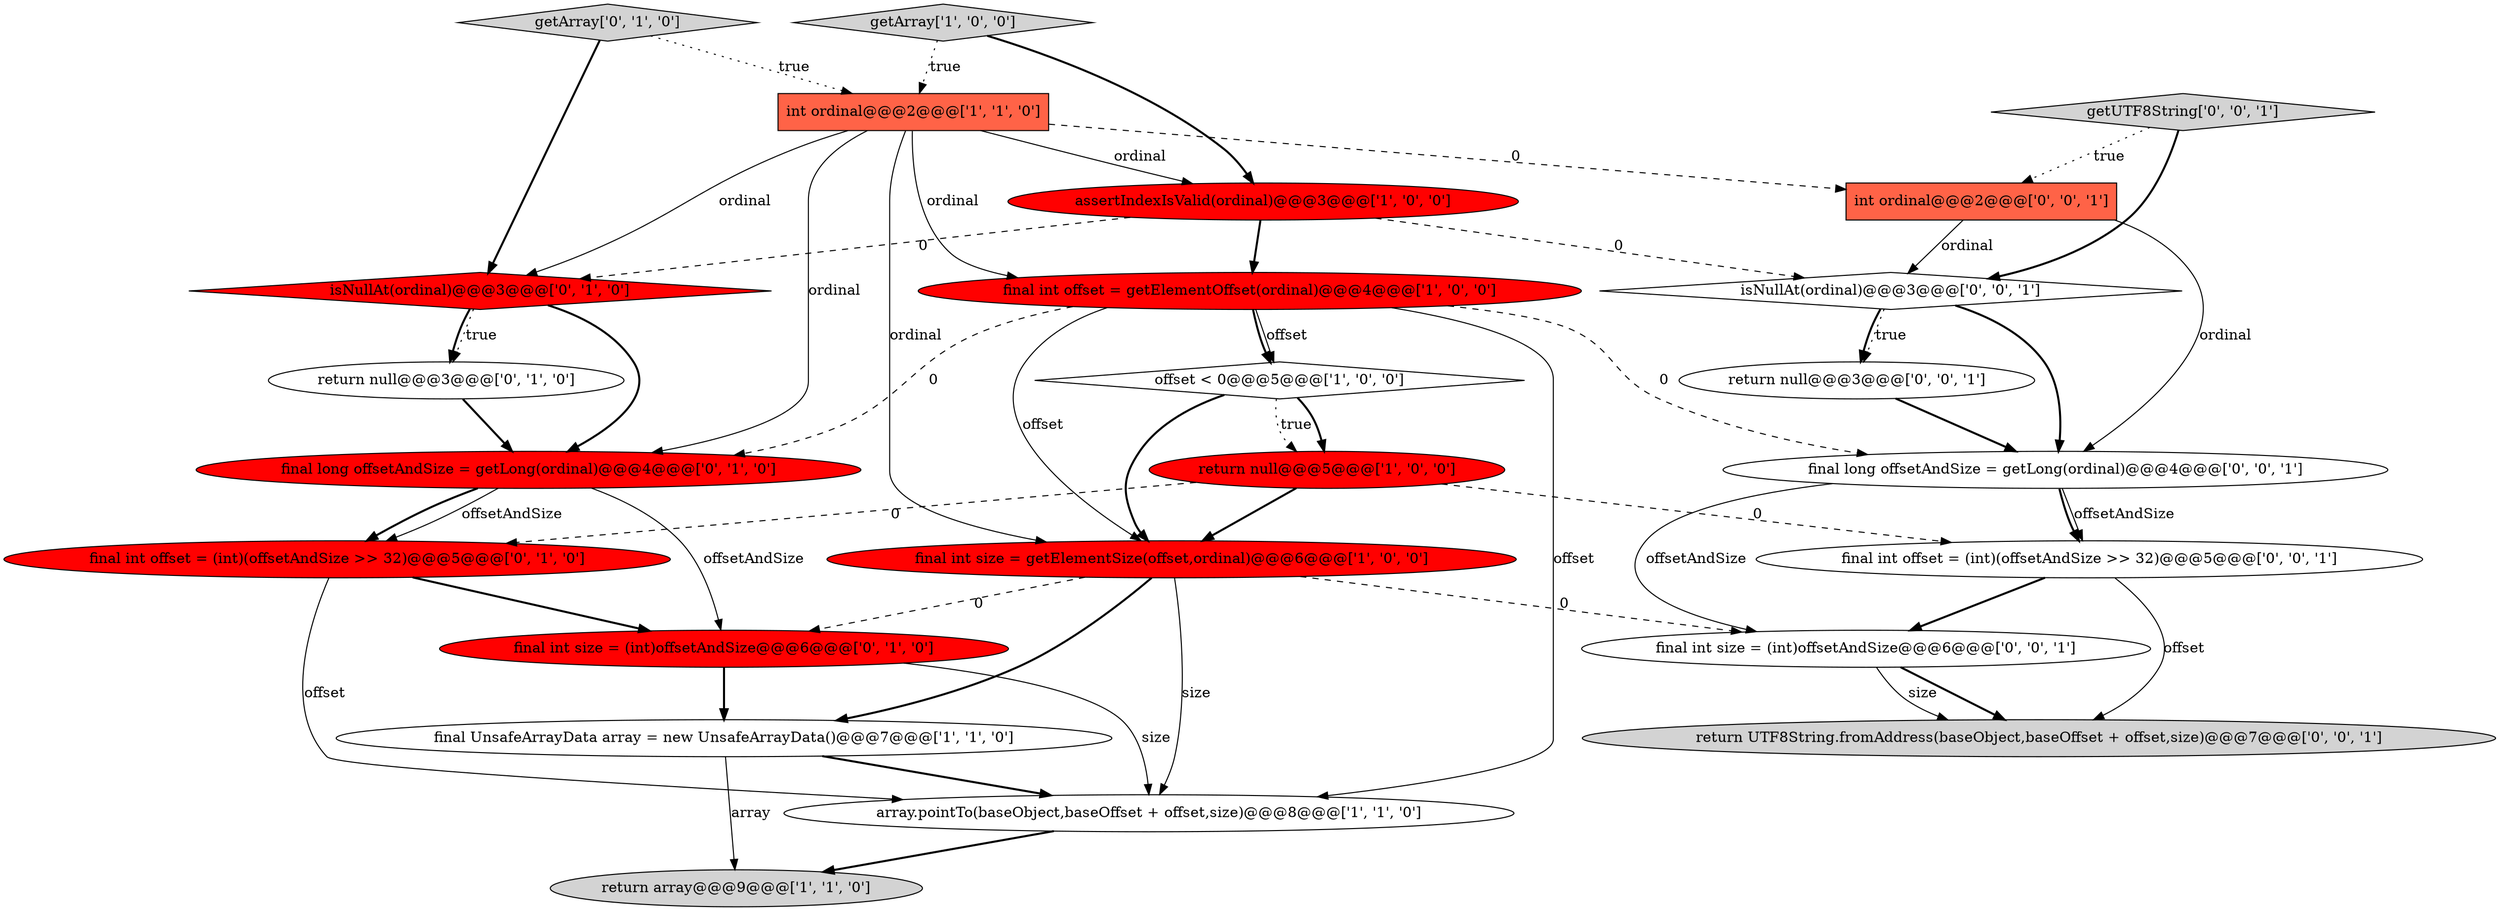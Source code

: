 digraph {
3 [style = filled, label = "assertIndexIsValid(ordinal)@@@3@@@['1', '0', '0']", fillcolor = red, shape = ellipse image = "AAA1AAABBB1BBB"];
6 [style = filled, label = "return null@@@5@@@['1', '0', '0']", fillcolor = red, shape = ellipse image = "AAA1AAABBB1BBB"];
16 [style = filled, label = "final int offset = (int)(offsetAndSize >> 32)@@@5@@@['0', '0', '1']", fillcolor = white, shape = ellipse image = "AAA0AAABBB3BBB"];
12 [style = filled, label = "isNullAt(ordinal)@@@3@@@['0', '1', '0']", fillcolor = red, shape = diamond image = "AAA1AAABBB2BBB"];
19 [style = filled, label = "return null@@@3@@@['0', '0', '1']", fillcolor = white, shape = ellipse image = "AAA0AAABBB3BBB"];
11 [style = filled, label = "getArray['0', '1', '0']", fillcolor = lightgray, shape = diamond image = "AAA0AAABBB2BBB"];
8 [style = filled, label = "array.pointTo(baseObject,baseOffset + offset,size)@@@8@@@['1', '1', '0']", fillcolor = white, shape = ellipse image = "AAA0AAABBB1BBB"];
7 [style = filled, label = "getArray['1', '0', '0']", fillcolor = lightgray, shape = diamond image = "AAA0AAABBB1BBB"];
1 [style = filled, label = "int ordinal@@@2@@@['1', '1', '0']", fillcolor = tomato, shape = box image = "AAA0AAABBB1BBB"];
10 [style = filled, label = "return null@@@3@@@['0', '1', '0']", fillcolor = white, shape = ellipse image = "AAA0AAABBB2BBB"];
23 [style = filled, label = "return UTF8String.fromAddress(baseObject,baseOffset + offset,size)@@@7@@@['0', '0', '1']", fillcolor = lightgray, shape = ellipse image = "AAA0AAABBB3BBB"];
15 [style = filled, label = "final int size = (int)offsetAndSize@@@6@@@['0', '1', '0']", fillcolor = red, shape = ellipse image = "AAA1AAABBB2BBB"];
2 [style = filled, label = "final int size = getElementSize(offset,ordinal)@@@6@@@['1', '0', '0']", fillcolor = red, shape = ellipse image = "AAA1AAABBB1BBB"];
21 [style = filled, label = "int ordinal@@@2@@@['0', '0', '1']", fillcolor = tomato, shape = box image = "AAA0AAABBB3BBB"];
18 [style = filled, label = "final long offsetAndSize = getLong(ordinal)@@@4@@@['0', '0', '1']", fillcolor = white, shape = ellipse image = "AAA0AAABBB3BBB"];
17 [style = filled, label = "getUTF8String['0', '0', '1']", fillcolor = lightgray, shape = diamond image = "AAA0AAABBB3BBB"];
22 [style = filled, label = "final int size = (int)offsetAndSize@@@6@@@['0', '0', '1']", fillcolor = white, shape = ellipse image = "AAA0AAABBB3BBB"];
4 [style = filled, label = "final UnsafeArrayData array = new UnsafeArrayData()@@@7@@@['1', '1', '0']", fillcolor = white, shape = ellipse image = "AAA0AAABBB1BBB"];
14 [style = filled, label = "final int offset = (int)(offsetAndSize >> 32)@@@5@@@['0', '1', '0']", fillcolor = red, shape = ellipse image = "AAA1AAABBB2BBB"];
13 [style = filled, label = "final long offsetAndSize = getLong(ordinal)@@@4@@@['0', '1', '0']", fillcolor = red, shape = ellipse image = "AAA1AAABBB2BBB"];
20 [style = filled, label = "isNullAt(ordinal)@@@3@@@['0', '0', '1']", fillcolor = white, shape = diamond image = "AAA0AAABBB3BBB"];
0 [style = filled, label = "final int offset = getElementOffset(ordinal)@@@4@@@['1', '0', '0']", fillcolor = red, shape = ellipse image = "AAA1AAABBB1BBB"];
5 [style = filled, label = "offset < 0@@@5@@@['1', '0', '0']", fillcolor = white, shape = diamond image = "AAA0AAABBB1BBB"];
9 [style = filled, label = "return array@@@9@@@['1', '1', '0']", fillcolor = lightgray, shape = ellipse image = "AAA0AAABBB1BBB"];
21->18 [style = solid, label="ordinal"];
16->23 [style = solid, label="offset"];
19->18 [style = bold, label=""];
11->1 [style = dotted, label="true"];
18->22 [style = solid, label="offsetAndSize"];
2->8 [style = solid, label="size"];
5->6 [style = dotted, label="true"];
21->20 [style = solid, label="ordinal"];
1->13 [style = solid, label="ordinal"];
11->12 [style = bold, label=""];
18->16 [style = solid, label="offsetAndSize"];
1->21 [style = dashed, label="0"];
14->8 [style = solid, label="offset"];
6->14 [style = dashed, label="0"];
0->5 [style = solid, label="offset"];
16->22 [style = bold, label=""];
0->2 [style = solid, label="offset"];
1->3 [style = solid, label="ordinal"];
2->4 [style = bold, label=""];
22->23 [style = bold, label=""];
7->3 [style = bold, label=""];
3->0 [style = bold, label=""];
13->14 [style = solid, label="offsetAndSize"];
1->2 [style = solid, label="ordinal"];
15->8 [style = solid, label="size"];
4->9 [style = solid, label="array"];
6->2 [style = bold, label=""];
20->18 [style = bold, label=""];
2->15 [style = dashed, label="0"];
0->8 [style = solid, label="offset"];
12->13 [style = bold, label=""];
5->2 [style = bold, label=""];
18->16 [style = bold, label=""];
12->10 [style = bold, label=""];
6->16 [style = dashed, label="0"];
3->12 [style = dashed, label="0"];
5->6 [style = bold, label=""];
12->10 [style = dotted, label="true"];
10->13 [style = bold, label=""];
1->12 [style = solid, label="ordinal"];
0->13 [style = dashed, label="0"];
3->20 [style = dashed, label="0"];
15->4 [style = bold, label=""];
8->9 [style = bold, label=""];
0->18 [style = dashed, label="0"];
4->8 [style = bold, label=""];
14->15 [style = bold, label=""];
20->19 [style = dotted, label="true"];
1->0 [style = solid, label="ordinal"];
20->19 [style = bold, label=""];
7->1 [style = dotted, label="true"];
17->21 [style = dotted, label="true"];
2->22 [style = dashed, label="0"];
13->14 [style = bold, label=""];
13->15 [style = solid, label="offsetAndSize"];
0->5 [style = bold, label=""];
17->20 [style = bold, label=""];
22->23 [style = solid, label="size"];
}
